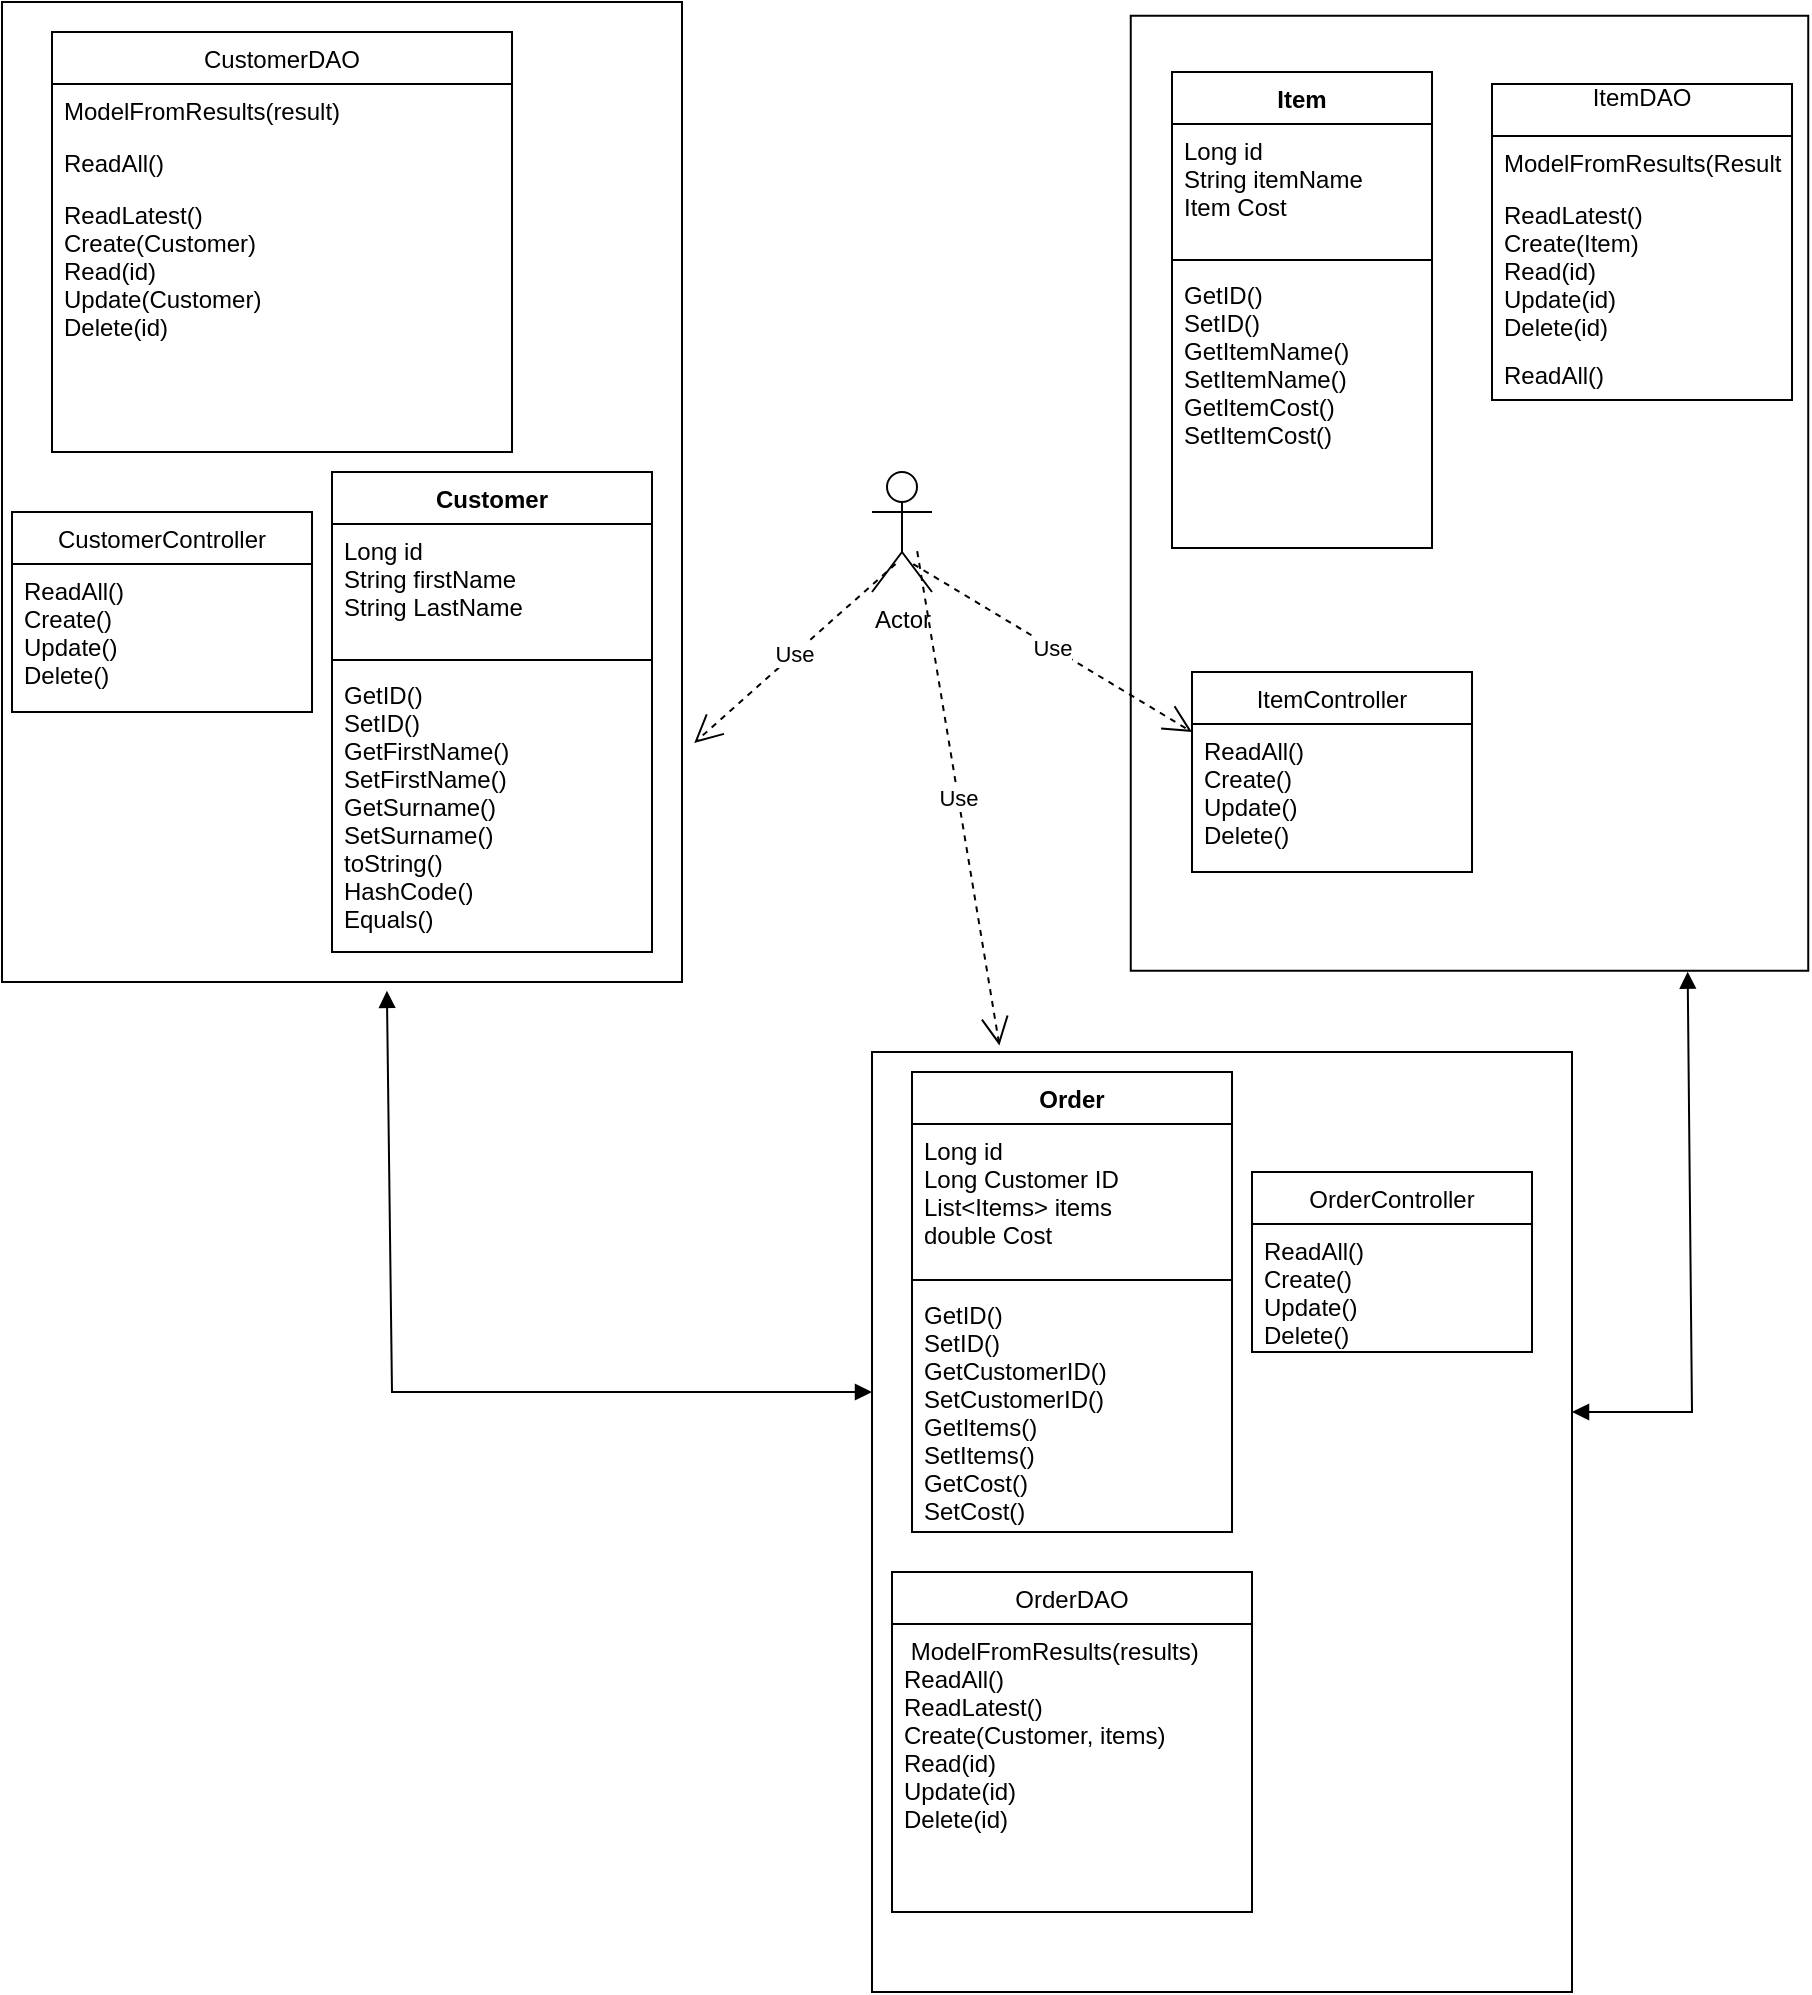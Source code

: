 <mxfile version="19.0.3" type="device"><diagram id="4iMTAFvD5p0VFtPEVdm_" name="Page-1"><mxGraphModel dx="451" dy="641" grid="1" gridSize="10" guides="1" tooltips="1" connect="1" arrows="1" fold="1" page="1" pageScale="1" pageWidth="827" pageHeight="1169" math="0" shadow="0"><root><mxCell id="0"/><mxCell id="1" parent="0"/><mxCell id="5jvUjiS-flBTviIVLo5x-65" value="" style="rounded=0;whiteSpace=wrap;html=1;rotation=-90;" vertex="1" parent="1"><mxGeometry x="1350" y="660" width="470" height="350" as="geometry"/></mxCell><mxCell id="5jvUjiS-flBTviIVLo5x-45" value="" style="verticalLabelPosition=bottom;verticalAlign=top;html=1;shape=mxgraph.basic.rect;fillColor2=none;strokeWidth=1;size=20;indent=5;rotation=-90;" vertex="1" parent="1"><mxGeometry x="1470" y="151.25" width="477.5" height="338.75" as="geometry"/></mxCell><mxCell id="5jvUjiS-flBTviIVLo5x-21" value="" style="verticalLabelPosition=bottom;verticalAlign=top;html=1;shape=mxgraph.basic.rect;fillColor2=none;strokeWidth=1;size=20;indent=5;rotation=-90;" vertex="1" parent="1"><mxGeometry x="900" y="150" width="490" height="340" as="geometry"/></mxCell><mxCell id="5jvUjiS-flBTviIVLo5x-1" value="Customer" style="swimlane;fontStyle=1;align=center;verticalAlign=top;childLayout=stackLayout;horizontal=1;startSize=26;horizontalStack=0;resizeParent=1;resizeParentMax=0;resizeLast=0;collapsible=1;marginBottom=0;" vertex="1" parent="1"><mxGeometry x="1140" y="310" width="160" height="240" as="geometry"/></mxCell><mxCell id="5jvUjiS-flBTviIVLo5x-2" value="Long id&#10;String firstName&#10;String LastName&#10;" style="text;strokeColor=none;fillColor=none;align=left;verticalAlign=top;spacingLeft=4;spacingRight=4;overflow=hidden;rotatable=0;points=[[0,0.5],[1,0.5]];portConstraint=eastwest;" vertex="1" parent="5jvUjiS-flBTviIVLo5x-1"><mxGeometry y="26" width="160" height="64" as="geometry"/></mxCell><mxCell id="5jvUjiS-flBTviIVLo5x-3" value="" style="line;strokeWidth=1;fillColor=none;align=left;verticalAlign=middle;spacingTop=-1;spacingLeft=3;spacingRight=3;rotatable=0;labelPosition=right;points=[];portConstraint=eastwest;" vertex="1" parent="5jvUjiS-flBTviIVLo5x-1"><mxGeometry y="90" width="160" height="8" as="geometry"/></mxCell><mxCell id="5jvUjiS-flBTviIVLo5x-4" value="GetID()&#10;SetID()&#10;GetFirstName()&#10;SetFirstName()&#10;GetSurname()&#10;SetSurname()&#10;toString()&#10;HashCode()&#10;Equals()&#10;&#10;" style="text;strokeColor=none;fillColor=none;align=left;verticalAlign=top;spacingLeft=4;spacingRight=4;overflow=hidden;rotatable=0;points=[[0,0.5],[1,0.5]];portConstraint=eastwest;" vertex="1" parent="5jvUjiS-flBTviIVLo5x-1"><mxGeometry y="98" width="160" height="142" as="geometry"/></mxCell><mxCell id="5jvUjiS-flBTviIVLo5x-9" value="CustomerDAO" style="swimlane;fontStyle=0;childLayout=stackLayout;horizontal=1;startSize=26;fillColor=none;horizontalStack=0;resizeParent=1;resizeParentMax=0;resizeLast=0;collapsible=1;marginBottom=0;" vertex="1" parent="1"><mxGeometry x="1000" y="90" width="230" height="210" as="geometry"/></mxCell><mxCell id="5jvUjiS-flBTviIVLo5x-10" value="ModelFromResults(result)" style="text;strokeColor=none;fillColor=none;align=left;verticalAlign=top;spacingLeft=4;spacingRight=4;overflow=hidden;rotatable=0;points=[[0,0.5],[1,0.5]];portConstraint=eastwest;" vertex="1" parent="5jvUjiS-flBTviIVLo5x-9"><mxGeometry y="26" width="230" height="26" as="geometry"/></mxCell><mxCell id="5jvUjiS-flBTviIVLo5x-11" value="ReadAll()" style="text;strokeColor=none;fillColor=none;align=left;verticalAlign=top;spacingLeft=4;spacingRight=4;overflow=hidden;rotatable=0;points=[[0,0.5],[1,0.5]];portConstraint=eastwest;" vertex="1" parent="5jvUjiS-flBTviIVLo5x-9"><mxGeometry y="52" width="230" height="26" as="geometry"/></mxCell><mxCell id="5jvUjiS-flBTviIVLo5x-12" value="ReadLatest()&#10;Create(Customer)&#10;Read(id)&#10;Update(Customer)&#10;Delete(id)&#10;" style="text;strokeColor=none;fillColor=none;align=left;verticalAlign=top;spacingLeft=4;spacingRight=4;overflow=hidden;rotatable=0;points=[[0,0.5],[1,0.5]];portConstraint=eastwest;" vertex="1" parent="5jvUjiS-flBTviIVLo5x-9"><mxGeometry y="78" width="230" height="132" as="geometry"/></mxCell><mxCell id="5jvUjiS-flBTviIVLo5x-13" value="CustomerController" style="swimlane;fontStyle=0;childLayout=stackLayout;horizontal=1;startSize=26;fillColor=none;horizontalStack=0;resizeParent=1;resizeParentMax=0;resizeLast=0;collapsible=1;marginBottom=0;" vertex="1" parent="1"><mxGeometry x="980" y="330" width="150" height="100" as="geometry"/></mxCell><mxCell id="5jvUjiS-flBTviIVLo5x-14" value="ReadAll()&#10;Create()&#10;Update()&#10;Delete()" style="text;strokeColor=none;fillColor=none;align=left;verticalAlign=top;spacingLeft=4;spacingRight=4;overflow=hidden;rotatable=0;points=[[0,0.5],[1,0.5]];portConstraint=eastwest;" vertex="1" parent="5jvUjiS-flBTviIVLo5x-13"><mxGeometry y="26" width="150" height="74" as="geometry"/></mxCell><mxCell id="5jvUjiS-flBTviIVLo5x-36" value="ItemController" style="swimlane;fontStyle=0;childLayout=stackLayout;horizontal=1;startSize=26;fillColor=none;horizontalStack=0;resizeParent=1;resizeParentMax=0;resizeLast=0;collapsible=1;marginBottom=0;" vertex="1" parent="1"><mxGeometry x="1570" y="410" width="140" height="100" as="geometry"/></mxCell><mxCell id="5jvUjiS-flBTviIVLo5x-37" value="ReadAll()&#10;Create()&#10;Update()&#10;Delete()&#10;" style="text;strokeColor=none;fillColor=none;align=left;verticalAlign=top;spacingLeft=4;spacingRight=4;overflow=hidden;rotatable=0;points=[[0,0.5],[1,0.5]];portConstraint=eastwest;" vertex="1" parent="5jvUjiS-flBTviIVLo5x-36"><mxGeometry y="26" width="140" height="74" as="geometry"/></mxCell><mxCell id="5jvUjiS-flBTviIVLo5x-28" value="Item" style="swimlane;fontStyle=1;align=center;verticalAlign=top;childLayout=stackLayout;horizontal=1;startSize=26;horizontalStack=0;resizeParent=1;resizeParentMax=0;resizeLast=0;collapsible=1;marginBottom=0;" vertex="1" parent="1"><mxGeometry x="1560" y="110" width="130" height="238" as="geometry"/></mxCell><mxCell id="5jvUjiS-flBTviIVLo5x-29" value="Long id&#10;String itemName&#10;Item Cost&#10;" style="text;strokeColor=none;fillColor=none;align=left;verticalAlign=top;spacingLeft=4;spacingRight=4;overflow=hidden;rotatable=0;points=[[0,0.5],[1,0.5]];portConstraint=eastwest;" vertex="1" parent="5jvUjiS-flBTviIVLo5x-28"><mxGeometry y="26" width="130" height="64" as="geometry"/></mxCell><mxCell id="5jvUjiS-flBTviIVLo5x-30" value="" style="line;strokeWidth=1;fillColor=none;align=left;verticalAlign=middle;spacingTop=-1;spacingLeft=3;spacingRight=3;rotatable=0;labelPosition=right;points=[];portConstraint=eastwest;" vertex="1" parent="5jvUjiS-flBTviIVLo5x-28"><mxGeometry y="90" width="130" height="8" as="geometry"/></mxCell><mxCell id="5jvUjiS-flBTviIVLo5x-31" value="GetID()&#10;SetID()&#10;GetItemName()&#10;SetItemName()&#10;GetItemCost()&#10;SetItemCost()" style="text;strokeColor=none;fillColor=none;align=left;verticalAlign=top;spacingLeft=4;spacingRight=4;overflow=hidden;rotatable=0;points=[[0,0.5],[1,0.5]];portConstraint=eastwest;" vertex="1" parent="5jvUjiS-flBTviIVLo5x-28"><mxGeometry y="98" width="130" height="140" as="geometry"/></mxCell><mxCell id="5jvUjiS-flBTviIVLo5x-40" value="ItemDAO&#10;" style="swimlane;fontStyle=0;childLayout=stackLayout;horizontal=1;startSize=26;fillColor=none;horizontalStack=0;resizeParent=1;resizeParentMax=0;resizeLast=0;collapsible=1;marginBottom=0;" vertex="1" parent="1"><mxGeometry x="1720" y="116" width="150" height="158" as="geometry"/></mxCell><mxCell id="5jvUjiS-flBTviIVLo5x-41" value="ModelFromResults(Results)" style="text;strokeColor=none;fillColor=none;align=left;verticalAlign=top;spacingLeft=4;spacingRight=4;overflow=hidden;rotatable=0;points=[[0,0.5],[1,0.5]];portConstraint=eastwest;" vertex="1" parent="5jvUjiS-flBTviIVLo5x-40"><mxGeometry y="26" width="150" height="26" as="geometry"/></mxCell><mxCell id="5jvUjiS-flBTviIVLo5x-43" value="ReadLatest()&#10;Create(Item)&#10;Read(id)&#10;Update(id)&#10;Delete(id)" style="text;strokeColor=none;fillColor=none;align=left;verticalAlign=top;spacingLeft=4;spacingRight=4;overflow=hidden;rotatable=0;points=[[0,0.5],[1,0.5]];portConstraint=eastwest;" vertex="1" parent="5jvUjiS-flBTviIVLo5x-40"><mxGeometry y="52" width="150" height="80" as="geometry"/></mxCell><mxCell id="5jvUjiS-flBTviIVLo5x-42" value="ReadAll()" style="text;strokeColor=none;fillColor=none;align=left;verticalAlign=top;spacingLeft=4;spacingRight=4;overflow=hidden;rotatable=0;points=[[0,0.5],[1,0.5]];portConstraint=eastwest;" vertex="1" parent="5jvUjiS-flBTviIVLo5x-40"><mxGeometry y="132" width="150" height="26" as="geometry"/></mxCell><mxCell id="5jvUjiS-flBTviIVLo5x-46" value="Actor" style="shape=umlActor;verticalLabelPosition=bottom;verticalAlign=top;html=1;" vertex="1" parent="1"><mxGeometry x="1410" y="310" width="30" height="60" as="geometry"/></mxCell><mxCell id="5jvUjiS-flBTviIVLo5x-47" value="Use" style="endArrow=open;endSize=12;dashed=1;html=1;rounded=0;exitX=0.687;exitY=0.767;exitDx=0;exitDy=0;exitPerimeter=0;" edge="1" parent="1" source="5jvUjiS-flBTviIVLo5x-46"><mxGeometry width="160" relative="1" as="geometry"><mxPoint x="1360" y="440" as="sourcePoint"/><mxPoint x="1570" y="440" as="targetPoint"/></mxGeometry></mxCell><mxCell id="5jvUjiS-flBTviIVLo5x-53" value="OrderController" style="swimlane;fontStyle=0;childLayout=stackLayout;horizontal=1;startSize=26;fillColor=none;horizontalStack=0;resizeParent=1;resizeParentMax=0;resizeLast=0;collapsible=1;marginBottom=0;" vertex="1" parent="1"><mxGeometry x="1600" y="660" width="140" height="90" as="geometry"/></mxCell><mxCell id="5jvUjiS-flBTviIVLo5x-54" value="ReadAll()&#10;Create()&#10;Update()&#10;Delete()" style="text;strokeColor=none;fillColor=none;align=left;verticalAlign=top;spacingLeft=4;spacingRight=4;overflow=hidden;rotatable=0;points=[[0,0.5],[1,0.5]];portConstraint=eastwest;" vertex="1" parent="5jvUjiS-flBTviIVLo5x-53"><mxGeometry y="26" width="140" height="64" as="geometry"/></mxCell><mxCell id="5jvUjiS-flBTviIVLo5x-57" value="Order" style="swimlane;fontStyle=1;align=center;verticalAlign=top;childLayout=stackLayout;horizontal=1;startSize=26;horizontalStack=0;resizeParent=1;resizeParentMax=0;resizeLast=0;collapsible=1;marginBottom=0;" vertex="1" parent="1"><mxGeometry x="1430" y="610" width="160" height="230" as="geometry"/></mxCell><mxCell id="5jvUjiS-flBTviIVLo5x-58" value="Long id&#10;Long Customer ID&#10;List&lt;Items&gt; items&#10;double Cost&#10;" style="text;strokeColor=none;fillColor=none;align=left;verticalAlign=top;spacingLeft=4;spacingRight=4;overflow=hidden;rotatable=0;points=[[0,0.5],[1,0.5]];portConstraint=eastwest;" vertex="1" parent="5jvUjiS-flBTviIVLo5x-57"><mxGeometry y="26" width="160" height="74" as="geometry"/></mxCell><mxCell id="5jvUjiS-flBTviIVLo5x-59" value="" style="line;strokeWidth=1;fillColor=none;align=left;verticalAlign=middle;spacingTop=-1;spacingLeft=3;spacingRight=3;rotatable=0;labelPosition=right;points=[];portConstraint=eastwest;" vertex="1" parent="5jvUjiS-flBTviIVLo5x-57"><mxGeometry y="100" width="160" height="8" as="geometry"/></mxCell><mxCell id="5jvUjiS-flBTviIVLo5x-60" value="GetID()&#10;SetID()&#10;GetCustomerID()&#10;SetCustomerID()&#10;GetItems()&#10;SetItems()&#10;GetCost()&#10;SetCost()" style="text;strokeColor=none;fillColor=none;align=left;verticalAlign=top;spacingLeft=4;spacingRight=4;overflow=hidden;rotatable=0;points=[[0,0.5],[1,0.5]];portConstraint=eastwest;" vertex="1" parent="5jvUjiS-flBTviIVLo5x-57"><mxGeometry y="108" width="160" height="122" as="geometry"/></mxCell><mxCell id="5jvUjiS-flBTviIVLo5x-61" value="OrderDAO" style="swimlane;fontStyle=0;childLayout=stackLayout;horizontal=1;startSize=26;fillColor=none;horizontalStack=0;resizeParent=1;resizeParentMax=0;resizeLast=0;collapsible=1;marginBottom=0;" vertex="1" parent="1"><mxGeometry x="1420" y="860" width="180" height="170" as="geometry"/></mxCell><mxCell id="5jvUjiS-flBTviIVLo5x-62" value=" ModelFromResults(results)&#10;ReadAll()&#10;ReadLatest()&#10;Create(Customer, items)&#10;Read(id)&#10;Update(id)&#10;Delete(id)&#10;" style="text;strokeColor=none;fillColor=none;align=left;verticalAlign=top;spacingLeft=4;spacingRight=4;overflow=hidden;rotatable=0;points=[[0,0.5],[1,0.5]];portConstraint=eastwest;" vertex="1" parent="5jvUjiS-flBTviIVLo5x-61"><mxGeometry y="26" width="180" height="144" as="geometry"/></mxCell><mxCell id="5jvUjiS-flBTviIVLo5x-66" value="Use" style="endArrow=open;endSize=12;dashed=1;html=1;rounded=0;exitX=0.753;exitY=0.66;exitDx=0;exitDy=0;exitPerimeter=0;entryX=1.007;entryY=0.182;entryDx=0;entryDy=0;entryPerimeter=0;" edge="1" parent="1" source="5jvUjiS-flBTviIVLo5x-46" target="5jvUjiS-flBTviIVLo5x-65"><mxGeometry width="160" relative="1" as="geometry"><mxPoint x="1360" y="480" as="sourcePoint"/><mxPoint x="1520" y="480" as="targetPoint"/></mxGeometry></mxCell><mxCell id="5jvUjiS-flBTviIVLo5x-68" value="Use" style="endArrow=open;endSize=12;dashed=1;html=1;rounded=0;entryX=0.244;entryY=1.018;entryDx=0;entryDy=0;entryPerimeter=0;exitX=0.393;exitY=0.767;exitDx=0;exitDy=0;exitPerimeter=0;" edge="1" parent="1" source="5jvUjiS-flBTviIVLo5x-46" target="5jvUjiS-flBTviIVLo5x-21"><mxGeometry width="160" relative="1" as="geometry"><mxPoint x="1360" y="270" as="sourcePoint"/><mxPoint x="1520" y="270" as="targetPoint"/></mxGeometry></mxCell><mxCell id="5jvUjiS-flBTviIVLo5x-69" value="" style="endArrow=block;startArrow=block;endFill=1;startFill=1;html=1;rounded=0;exitX=-0.009;exitY=0.566;exitDx=0;exitDy=0;exitPerimeter=0;" edge="1" parent="1" source="5jvUjiS-flBTviIVLo5x-21"><mxGeometry width="160" relative="1" as="geometry"><mxPoint x="1080" y="760" as="sourcePoint"/><mxPoint x="1410" y="770" as="targetPoint"/><Array as="points"><mxPoint x="1170" y="770"/></Array></mxGeometry></mxCell><mxCell id="5jvUjiS-flBTviIVLo5x-71" value="" style="endArrow=block;startArrow=block;endFill=1;startFill=1;html=1;rounded=0;entryX=-0.001;entryY=0.822;entryDx=0;entryDy=0;entryPerimeter=0;" edge="1" parent="1" target="5jvUjiS-flBTviIVLo5x-45"><mxGeometry width="160" relative="1" as="geometry"><mxPoint x="1760" y="780" as="sourcePoint"/><mxPoint x="1920" y="780" as="targetPoint"/><Array as="points"><mxPoint x="1820" y="780"/></Array></mxGeometry></mxCell></root></mxGraphModel></diagram></mxfile>
